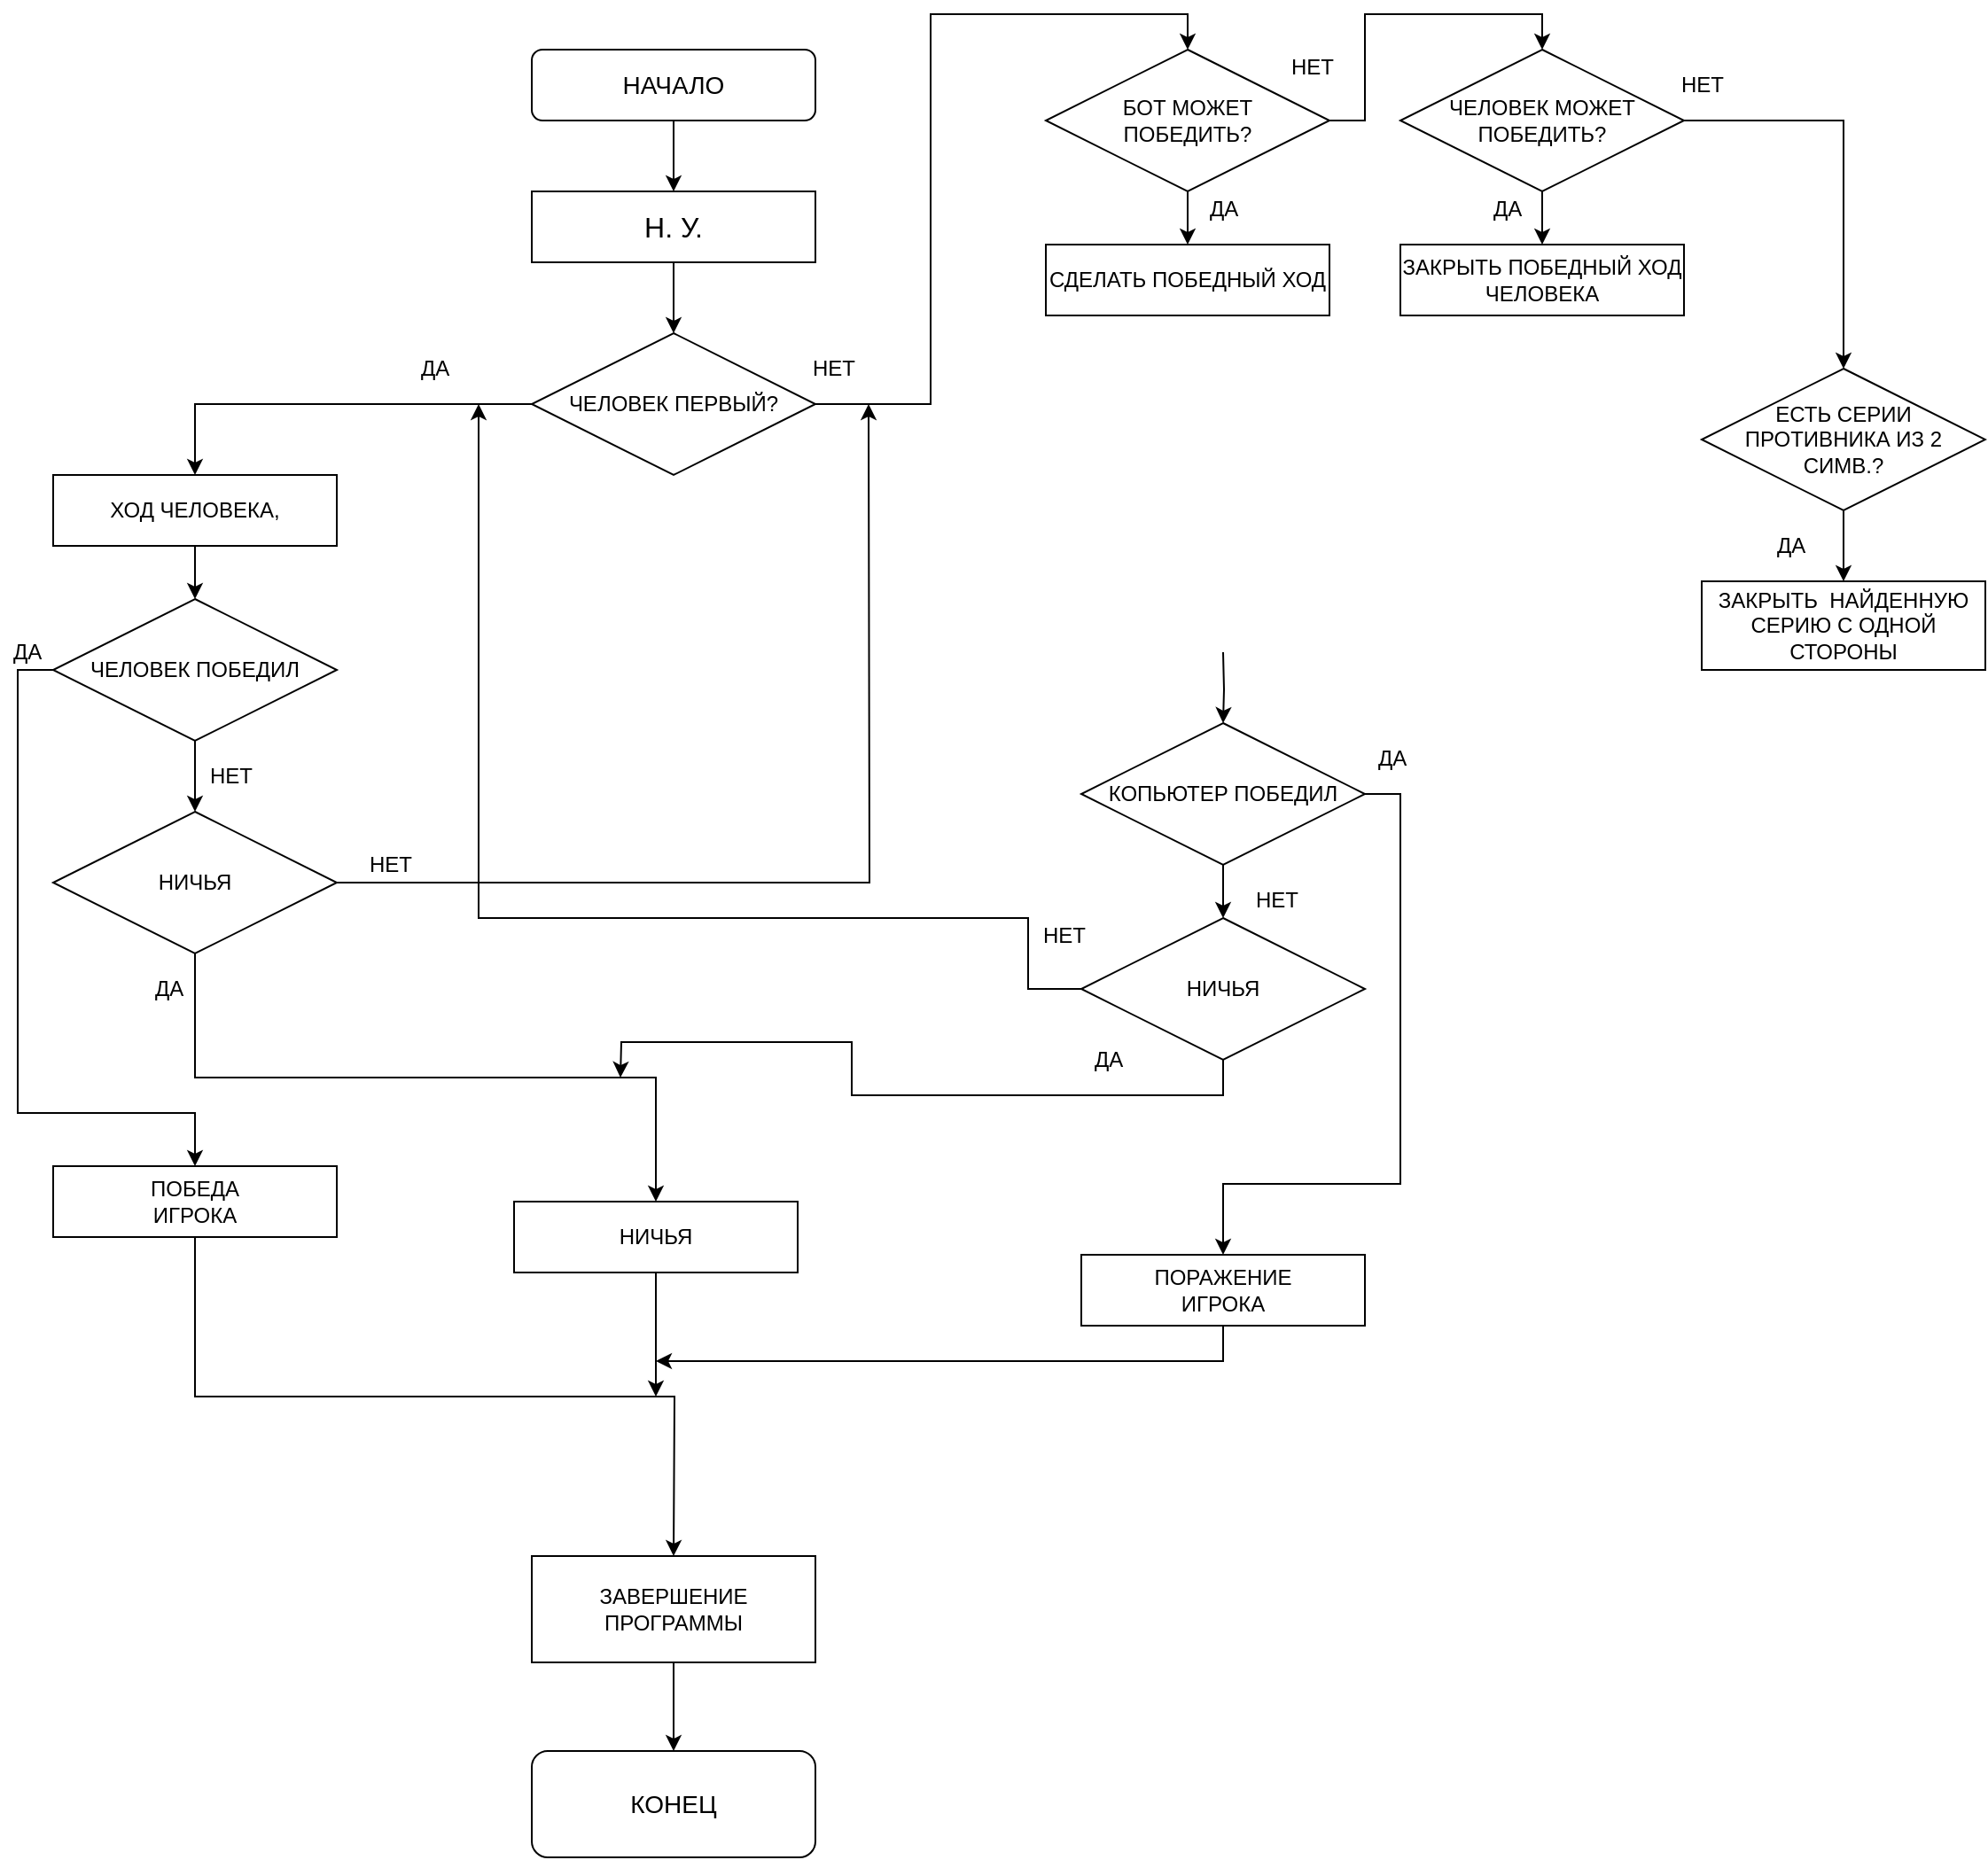 <mxfile version="15.6.2" type="device"><diagram id="YkshPEi_JXt_G0eIUvpy" name="Page-1"><mxGraphModel dx="1422" dy="762" grid="1" gridSize="10" guides="1" tooltips="1" connect="1" arrows="1" fold="1" page="1" pageScale="1" pageWidth="1169" pageHeight="1654" math="0" shadow="0"><root><mxCell id="0"/><mxCell id="1" parent="0"/><mxCell id="s0jeM1KY3R3rQ9HjyhWa-3" style="edgeStyle=orthogonalEdgeStyle;rounded=0;orthogonalLoop=1;jettySize=auto;html=1;exitX=0.5;exitY=1;exitDx=0;exitDy=0;entryX=0.5;entryY=0;entryDx=0;entryDy=0;" parent="1" source="s0jeM1KY3R3rQ9HjyhWa-1" target="s0jeM1KY3R3rQ9HjyhWa-2" edge="1"><mxGeometry relative="1" as="geometry"/></mxCell><mxCell id="s0jeM1KY3R3rQ9HjyhWa-1" value="&lt;font style=&quot;font-size: 14px&quot;&gt;НАЧАЛО&lt;/font&gt;" style="rounded=1;whiteSpace=wrap;html=1;" parent="1" vertex="1"><mxGeometry x="320" y="40" width="160" height="40" as="geometry"/></mxCell><mxCell id="s0jeM1KY3R3rQ9HjyhWa-5" style="edgeStyle=orthogonalEdgeStyle;rounded=0;orthogonalLoop=1;jettySize=auto;html=1;exitX=0.5;exitY=1;exitDx=0;exitDy=0;entryX=0.5;entryY=0;entryDx=0;entryDy=0;" parent="1" source="s0jeM1KY3R3rQ9HjyhWa-2" edge="1" target="s0jeM1KY3R3rQ9HjyhWa-11"><mxGeometry relative="1" as="geometry"><mxPoint x="400" y="240" as="targetPoint"/></mxGeometry></mxCell><mxCell id="s0jeM1KY3R3rQ9HjyhWa-2" value="&lt;font size=&quot;3&quot;&gt;Н. У.&lt;/font&gt;" style="rounded=0;whiteSpace=wrap;html=1;" parent="1" vertex="1"><mxGeometry x="320" y="120" width="160" height="40" as="geometry"/></mxCell><mxCell id="XagEo8FW050UlILZhUEn-2" style="edgeStyle=orthogonalEdgeStyle;rounded=0;orthogonalLoop=1;jettySize=auto;html=1;exitX=0;exitY=0.5;exitDx=0;exitDy=0;entryX=0.5;entryY=0;entryDx=0;entryDy=0;" parent="1" source="s0jeM1KY3R3rQ9HjyhWa-11" target="XagEo8FW050UlILZhUEn-1" edge="1"><mxGeometry relative="1" as="geometry"/></mxCell><mxCell id="XagEo8FW050UlILZhUEn-4" style="edgeStyle=orthogonalEdgeStyle;rounded=0;orthogonalLoop=1;jettySize=auto;html=1;exitX=1;exitY=0.5;exitDx=0;exitDy=0;entryX=0.5;entryY=0;entryDx=0;entryDy=0;" parent="1" source="s0jeM1KY3R3rQ9HjyhWa-11" target="SO2s3qku3OeogFI2lm9s-1" edge="1"><mxGeometry relative="1" as="geometry"><mxPoint x="710" y="320" as="targetPoint"/></mxGeometry></mxCell><mxCell id="s0jeM1KY3R3rQ9HjyhWa-11" value="ЧЕЛОВЕК ПЕРВЫЙ?" style="rhombus;whiteSpace=wrap;html=1;" parent="1" vertex="1"><mxGeometry x="320" y="200" width="160" height="80" as="geometry"/></mxCell><mxCell id="s0jeM1KY3R3rQ9HjyhWa-13" value="ДА" style="text;html=1;align=center;verticalAlign=middle;resizable=0;points=[];autosize=1;strokeColor=none;fillColor=none;" parent="1" vertex="1"><mxGeometry x="250" y="210" width="30" height="20" as="geometry"/></mxCell><mxCell id="s0jeM1KY3R3rQ9HjyhWa-18" value="НЕТ" style="text;html=1;align=center;verticalAlign=middle;resizable=0;points=[];autosize=1;strokeColor=none;fillColor=none;" parent="1" vertex="1"><mxGeometry x="470" y="210" width="40" height="20" as="geometry"/></mxCell><mxCell id="XagEo8FW050UlILZhUEn-6" style="edgeStyle=orthogonalEdgeStyle;rounded=0;orthogonalLoop=1;jettySize=auto;html=1;exitX=0.5;exitY=1;exitDx=0;exitDy=0;entryX=0.5;entryY=0;entryDx=0;entryDy=0;" parent="1" source="XagEo8FW050UlILZhUEn-1" target="XagEo8FW050UlILZhUEn-5" edge="1"><mxGeometry relative="1" as="geometry"/></mxCell><mxCell id="XagEo8FW050UlILZhUEn-1" value="ХОД ЧЕЛОВЕКА," style="rounded=0;whiteSpace=wrap;html=1;" parent="1" vertex="1"><mxGeometry x="50" y="280" width="160" height="40" as="geometry"/></mxCell><mxCell id="XagEo8FW050UlILZhUEn-13" style="edgeStyle=orthogonalEdgeStyle;rounded=0;orthogonalLoop=1;jettySize=auto;html=1;exitX=0.5;exitY=1;exitDx=0;exitDy=0;entryX=0.5;entryY=0;entryDx=0;entryDy=0;" parent="1" target="XagEo8FW050UlILZhUEn-12" edge="1"><mxGeometry relative="1" as="geometry"><mxPoint x="710" y="380" as="sourcePoint"/></mxGeometry></mxCell><mxCell id="XagEo8FW050UlILZhUEn-8" style="edgeStyle=orthogonalEdgeStyle;rounded=0;orthogonalLoop=1;jettySize=auto;html=1;exitX=0.5;exitY=1;exitDx=0;exitDy=0;entryX=0.5;entryY=0;entryDx=0;entryDy=0;" parent="1" source="XagEo8FW050UlILZhUEn-5" target="XagEo8FW050UlILZhUEn-7" edge="1"><mxGeometry relative="1" as="geometry"/></mxCell><mxCell id="XagEo8FW050UlILZhUEn-20" style="edgeStyle=orthogonalEdgeStyle;rounded=0;orthogonalLoop=1;jettySize=auto;html=1;exitX=0;exitY=0.5;exitDx=0;exitDy=0;entryX=0.5;entryY=0;entryDx=0;entryDy=0;" parent="1" source="XagEo8FW050UlILZhUEn-5" target="XagEo8FW050UlILZhUEn-19" edge="1"><mxGeometry relative="1" as="geometry"><Array as="points"><mxPoint x="30" y="390"/><mxPoint x="30" y="640"/><mxPoint x="130" y="640"/></Array></mxGeometry></mxCell><mxCell id="XagEo8FW050UlILZhUEn-5" value="ЧЕЛОВЕК ПОБЕДИЛ" style="rhombus;whiteSpace=wrap;html=1;" parent="1" vertex="1"><mxGeometry x="50" y="350" width="160" height="80" as="geometry"/></mxCell><mxCell id="XagEo8FW050UlILZhUEn-10" style="edgeStyle=orthogonalEdgeStyle;rounded=0;orthogonalLoop=1;jettySize=auto;html=1;exitX=1;exitY=0.5;exitDx=0;exitDy=0;" parent="1" source="XagEo8FW050UlILZhUEn-7" edge="1"><mxGeometry relative="1" as="geometry"><mxPoint x="510" y="240" as="targetPoint"/></mxGeometry></mxCell><mxCell id="XagEo8FW050UlILZhUEn-29" style="edgeStyle=orthogonalEdgeStyle;rounded=0;orthogonalLoop=1;jettySize=auto;html=1;exitX=0.5;exitY=1;exitDx=0;exitDy=0;entryX=0.5;entryY=0;entryDx=0;entryDy=0;" parent="1" source="XagEo8FW050UlILZhUEn-7" target="XagEo8FW050UlILZhUEn-27" edge="1"><mxGeometry relative="1" as="geometry"/></mxCell><mxCell id="XagEo8FW050UlILZhUEn-7" value="НИЧЬЯ" style="rhombus;whiteSpace=wrap;html=1;" parent="1" vertex="1"><mxGeometry x="50" y="470" width="160" height="80" as="geometry"/></mxCell><mxCell id="XagEo8FW050UlILZhUEn-9" value="НЕТ" style="text;html=1;align=center;verticalAlign=middle;resizable=0;points=[];autosize=1;strokeColor=none;fillColor=none;" parent="1" vertex="1"><mxGeometry x="130" y="440" width="40" height="20" as="geometry"/></mxCell><mxCell id="XagEo8FW050UlILZhUEn-11" value="НЕТ" style="text;html=1;align=center;verticalAlign=middle;resizable=0;points=[];autosize=1;strokeColor=none;fillColor=none;" parent="1" vertex="1"><mxGeometry x="220" y="490" width="40" height="20" as="geometry"/></mxCell><mxCell id="XagEo8FW050UlILZhUEn-15" style="edgeStyle=orthogonalEdgeStyle;rounded=0;orthogonalLoop=1;jettySize=auto;html=1;exitX=0.5;exitY=1;exitDx=0;exitDy=0;entryX=0.5;entryY=0;entryDx=0;entryDy=0;" parent="1" source="XagEo8FW050UlILZhUEn-12" target="XagEo8FW050UlILZhUEn-14" edge="1"><mxGeometry relative="1" as="geometry"/></mxCell><mxCell id="XagEo8FW050UlILZhUEn-23" style="edgeStyle=orthogonalEdgeStyle;rounded=0;orthogonalLoop=1;jettySize=auto;html=1;exitX=1;exitY=0.5;exitDx=0;exitDy=0;entryX=0.5;entryY=0;entryDx=0;entryDy=0;" parent="1" source="XagEo8FW050UlILZhUEn-12" target="XagEo8FW050UlILZhUEn-22" edge="1"><mxGeometry relative="1" as="geometry"><Array as="points"><mxPoint x="810" y="460"/><mxPoint x="810" y="680"/><mxPoint x="710" y="680"/></Array></mxGeometry></mxCell><mxCell id="XagEo8FW050UlILZhUEn-12" value="КОПЬЮТЕР ПОБЕДИЛ" style="rhombus;whiteSpace=wrap;html=1;" parent="1" vertex="1"><mxGeometry x="630" y="420" width="160" height="80" as="geometry"/></mxCell><mxCell id="XagEo8FW050UlILZhUEn-17" style="edgeStyle=orthogonalEdgeStyle;rounded=0;orthogonalLoop=1;jettySize=auto;html=1;exitX=0;exitY=0.5;exitDx=0;exitDy=0;" parent="1" source="XagEo8FW050UlILZhUEn-14" edge="1"><mxGeometry relative="1" as="geometry"><mxPoint x="290" y="240" as="targetPoint"/><Array as="points"><mxPoint x="600" y="570"/><mxPoint x="600" y="530"/><mxPoint x="290" y="530"/></Array></mxGeometry></mxCell><mxCell id="XagEo8FW050UlILZhUEn-30" style="edgeStyle=orthogonalEdgeStyle;rounded=0;orthogonalLoop=1;jettySize=auto;html=1;exitX=0.5;exitY=1;exitDx=0;exitDy=0;" parent="1" source="XagEo8FW050UlILZhUEn-14" edge="1"><mxGeometry relative="1" as="geometry"><mxPoint x="370" y="620" as="targetPoint"/></mxGeometry></mxCell><mxCell id="XagEo8FW050UlILZhUEn-14" value="НИЧЬЯ" style="rhombus;whiteSpace=wrap;html=1;" parent="1" vertex="1"><mxGeometry x="630" y="530" width="160" height="80" as="geometry"/></mxCell><mxCell id="XagEo8FW050UlILZhUEn-16" value="НЕТ" style="text;html=1;align=center;verticalAlign=middle;resizable=0;points=[];autosize=1;strokeColor=none;fillColor=none;" parent="1" vertex="1"><mxGeometry x="720" y="510" width="40" height="20" as="geometry"/></mxCell><mxCell id="XagEo8FW050UlILZhUEn-18" value="НЕТ" style="text;html=1;align=center;verticalAlign=middle;resizable=0;points=[];autosize=1;strokeColor=none;fillColor=none;" parent="1" vertex="1"><mxGeometry x="600" y="530" width="40" height="20" as="geometry"/></mxCell><mxCell id="XagEo8FW050UlILZhUEn-25" style="edgeStyle=orthogonalEdgeStyle;rounded=0;orthogonalLoop=1;jettySize=auto;html=1;exitX=0.5;exitY=1;exitDx=0;exitDy=0;" parent="1" source="XagEo8FW050UlILZhUEn-19" edge="1"><mxGeometry relative="1" as="geometry"><mxPoint x="400" y="890" as="targetPoint"/></mxGeometry></mxCell><mxCell id="XagEo8FW050UlILZhUEn-19" value="ПОБЕДА&lt;br&gt;ИГРОКА" style="rounded=0;whiteSpace=wrap;html=1;" parent="1" vertex="1"><mxGeometry x="50" y="670" width="160" height="40" as="geometry"/></mxCell><mxCell id="XagEo8FW050UlILZhUEn-21" value="ДА" style="text;html=1;align=center;verticalAlign=middle;resizable=0;points=[];autosize=1;strokeColor=none;fillColor=none;" parent="1" vertex="1"><mxGeometry x="20" y="370" width="30" height="20" as="geometry"/></mxCell><mxCell id="XagEo8FW050UlILZhUEn-26" style="edgeStyle=orthogonalEdgeStyle;rounded=0;orthogonalLoop=1;jettySize=auto;html=1;exitX=0.5;exitY=1;exitDx=0;exitDy=0;" parent="1" source="XagEo8FW050UlILZhUEn-22" edge="1"><mxGeometry relative="1" as="geometry"><mxPoint x="390" y="780" as="targetPoint"/><Array as="points"><mxPoint x="710" y="780"/></Array></mxGeometry></mxCell><mxCell id="XagEo8FW050UlILZhUEn-22" value="ПОРАЖЕНИЕ&lt;br&gt;ИГРОКА" style="rounded=0;whiteSpace=wrap;html=1;" parent="1" vertex="1"><mxGeometry x="630" y="720" width="160" height="40" as="geometry"/></mxCell><mxCell id="XagEo8FW050UlILZhUEn-24" value="&lt;span style=&quot;font-size: 14px&quot;&gt;КОНЕЦ&lt;/span&gt;" style="rounded=1;whiteSpace=wrap;html=1;" parent="1" vertex="1"><mxGeometry x="320" y="1000" width="160" height="60" as="geometry"/></mxCell><mxCell id="XagEo8FW050UlILZhUEn-31" style="edgeStyle=orthogonalEdgeStyle;rounded=0;orthogonalLoop=1;jettySize=auto;html=1;exitX=0.5;exitY=1;exitDx=0;exitDy=0;" parent="1" source="XagEo8FW050UlILZhUEn-27" edge="1"><mxGeometry relative="1" as="geometry"><mxPoint x="390" y="800" as="targetPoint"/><Array as="points"><mxPoint x="390" y="800"/></Array></mxGeometry></mxCell><mxCell id="XagEo8FW050UlILZhUEn-27" value="НИЧЬЯ" style="rounded=0;whiteSpace=wrap;html=1;" parent="1" vertex="1"><mxGeometry x="310" y="690" width="160" height="40" as="geometry"/></mxCell><mxCell id="XagEo8FW050UlILZhUEn-34" value="ДА" style="text;html=1;align=center;verticalAlign=middle;resizable=0;points=[];autosize=1;strokeColor=none;fillColor=none;" parent="1" vertex="1"><mxGeometry x="790" y="430" width="30" height="20" as="geometry"/></mxCell><mxCell id="XagEo8FW050UlILZhUEn-35" value="ДА" style="text;html=1;align=center;verticalAlign=middle;resizable=0;points=[];autosize=1;strokeColor=none;fillColor=none;" parent="1" vertex="1"><mxGeometry x="100" y="560" width="30" height="20" as="geometry"/></mxCell><mxCell id="XagEo8FW050UlILZhUEn-36" value="ДА" style="text;html=1;align=center;verticalAlign=middle;resizable=0;points=[];autosize=1;strokeColor=none;fillColor=none;" parent="1" vertex="1"><mxGeometry x="630" y="600" width="30" height="20" as="geometry"/></mxCell><mxCell id="XagEo8FW050UlILZhUEn-39" style="edgeStyle=orthogonalEdgeStyle;rounded=0;orthogonalLoop=1;jettySize=auto;html=1;exitX=0.5;exitY=1;exitDx=0;exitDy=0;entryX=0.5;entryY=0;entryDx=0;entryDy=0;" parent="1" source="XagEo8FW050UlILZhUEn-38" target="XagEo8FW050UlILZhUEn-24" edge="1"><mxGeometry relative="1" as="geometry"/></mxCell><mxCell id="XagEo8FW050UlILZhUEn-38" value="ЗАВЕРШЕНИЕ ПРОГРАММЫ" style="rounded=0;whiteSpace=wrap;html=1;" parent="1" vertex="1"><mxGeometry x="320" y="890" width="160" height="60" as="geometry"/></mxCell><mxCell id="SO2s3qku3OeogFI2lm9s-3" style="edgeStyle=orthogonalEdgeStyle;rounded=0;orthogonalLoop=1;jettySize=auto;html=1;exitX=0.5;exitY=1;exitDx=0;exitDy=0;entryX=0.5;entryY=0;entryDx=0;entryDy=0;" edge="1" parent="1" source="SO2s3qku3OeogFI2lm9s-1" target="SO2s3qku3OeogFI2lm9s-2"><mxGeometry relative="1" as="geometry"/></mxCell><mxCell id="SO2s3qku3OeogFI2lm9s-6" style="edgeStyle=orthogonalEdgeStyle;rounded=0;orthogonalLoop=1;jettySize=auto;html=1;exitX=1;exitY=0.5;exitDx=0;exitDy=0;entryX=0.5;entryY=0;entryDx=0;entryDy=0;fontSize=12;" edge="1" parent="1" source="SO2s3qku3OeogFI2lm9s-1" target="SO2s3qku3OeogFI2lm9s-5"><mxGeometry relative="1" as="geometry"/></mxCell><mxCell id="SO2s3qku3OeogFI2lm9s-1" value="БОТ МОЖЕТ &lt;br&gt;ПОБЕДИТЬ?" style="rhombus;whiteSpace=wrap;html=1;" vertex="1" parent="1"><mxGeometry x="610" y="40" width="160" height="80" as="geometry"/></mxCell><mxCell id="SO2s3qku3OeogFI2lm9s-2" value="&lt;font style=&quot;font-size: 12px&quot;&gt;СДЕЛАТЬ ПОБЕДНЫЙ ХОД&lt;/font&gt;" style="rounded=0;whiteSpace=wrap;html=1;" vertex="1" parent="1"><mxGeometry x="610" y="150" width="160" height="40" as="geometry"/></mxCell><mxCell id="SO2s3qku3OeogFI2lm9s-4" value="ДА" style="text;html=1;align=center;verticalAlign=middle;resizable=0;points=[];autosize=1;strokeColor=none;fillColor=none;fontSize=12;" vertex="1" parent="1"><mxGeometry x="695" y="120" width="30" height="20" as="geometry"/></mxCell><mxCell id="SO2s3qku3OeogFI2lm9s-9" style="edgeStyle=orthogonalEdgeStyle;rounded=0;orthogonalLoop=1;jettySize=auto;html=1;exitX=0.5;exitY=1;exitDx=0;exitDy=0;entryX=0.5;entryY=0;entryDx=0;entryDy=0;fontSize=12;" edge="1" parent="1" source="SO2s3qku3OeogFI2lm9s-5" target="SO2s3qku3OeogFI2lm9s-8"><mxGeometry relative="1" as="geometry"/></mxCell><mxCell id="SO2s3qku3OeogFI2lm9s-12" style="edgeStyle=orthogonalEdgeStyle;rounded=0;orthogonalLoop=1;jettySize=auto;html=1;exitX=1;exitY=0.5;exitDx=0;exitDy=0;entryX=0.5;entryY=0;entryDx=0;entryDy=0;fontSize=12;" edge="1" parent="1" source="SO2s3qku3OeogFI2lm9s-5" target="SO2s3qku3OeogFI2lm9s-11"><mxGeometry relative="1" as="geometry"/></mxCell><mxCell id="SO2s3qku3OeogFI2lm9s-5" value="ЧЕЛОВЕК МОЖЕТ ПОБЕДИТЬ?" style="rhombus;whiteSpace=wrap;html=1;" vertex="1" parent="1"><mxGeometry x="810" y="40" width="160" height="80" as="geometry"/></mxCell><mxCell id="SO2s3qku3OeogFI2lm9s-7" value="НЕТ" style="text;html=1;align=center;verticalAlign=middle;resizable=0;points=[];autosize=1;strokeColor=none;fillColor=none;fontSize=12;" vertex="1" parent="1"><mxGeometry x="740" y="40" width="40" height="20" as="geometry"/></mxCell><mxCell id="SO2s3qku3OeogFI2lm9s-8" value="&lt;font style=&quot;font-size: 12px&quot;&gt;ЗАКРЫТЬ ПОБЕДНЫЙ ХОД ЧЕЛОВЕКА&lt;br&gt;&lt;/font&gt;" style="rounded=0;whiteSpace=wrap;html=1;" vertex="1" parent="1"><mxGeometry x="810" y="150" width="160" height="40" as="geometry"/></mxCell><mxCell id="SO2s3qku3OeogFI2lm9s-10" value="ДА" style="text;html=1;align=center;verticalAlign=middle;resizable=0;points=[];autosize=1;strokeColor=none;fillColor=none;fontSize=12;" vertex="1" parent="1"><mxGeometry x="855" y="120" width="30" height="20" as="geometry"/></mxCell><mxCell id="SO2s3qku3OeogFI2lm9s-15" style="edgeStyle=orthogonalEdgeStyle;rounded=0;orthogonalLoop=1;jettySize=auto;html=1;exitX=0.5;exitY=1;exitDx=0;exitDy=0;entryX=0.5;entryY=0;entryDx=0;entryDy=0;fontSize=12;" edge="1" parent="1" source="SO2s3qku3OeogFI2lm9s-11" target="SO2s3qku3OeogFI2lm9s-14"><mxGeometry relative="1" as="geometry"/></mxCell><mxCell id="SO2s3qku3OeogFI2lm9s-11" value="ЕСТЬ СЕРИИ ПРОТИВНИКА ИЗ 2 СИМВ.?" style="rhombus;whiteSpace=wrap;html=1;" vertex="1" parent="1"><mxGeometry x="980" y="220" width="160" height="80" as="geometry"/></mxCell><mxCell id="SO2s3qku3OeogFI2lm9s-13" value="НЕТ" style="text;html=1;align=center;verticalAlign=middle;resizable=0;points=[];autosize=1;strokeColor=none;fillColor=none;fontSize=12;" vertex="1" parent="1"><mxGeometry x="960" y="50" width="40" height="20" as="geometry"/></mxCell><mxCell id="SO2s3qku3OeogFI2lm9s-14" value="&lt;font style=&quot;font-size: 12px&quot;&gt;ЗАКРЫТЬ&amp;nbsp; НАЙДЕННУЮ СЕРИЮ С ОДНОЙ СТОРОНЫ&lt;br&gt;&lt;/font&gt;" style="rounded=0;whiteSpace=wrap;html=1;" vertex="1" parent="1"><mxGeometry x="980" y="340" width="160" height="50" as="geometry"/></mxCell><mxCell id="SO2s3qku3OeogFI2lm9s-16" value="ДА" style="text;html=1;align=center;verticalAlign=middle;resizable=0;points=[];autosize=1;strokeColor=none;fillColor=none;fontSize=12;" vertex="1" parent="1"><mxGeometry x="1015" y="310" width="30" height="20" as="geometry"/></mxCell></root></mxGraphModel></diagram></mxfile>